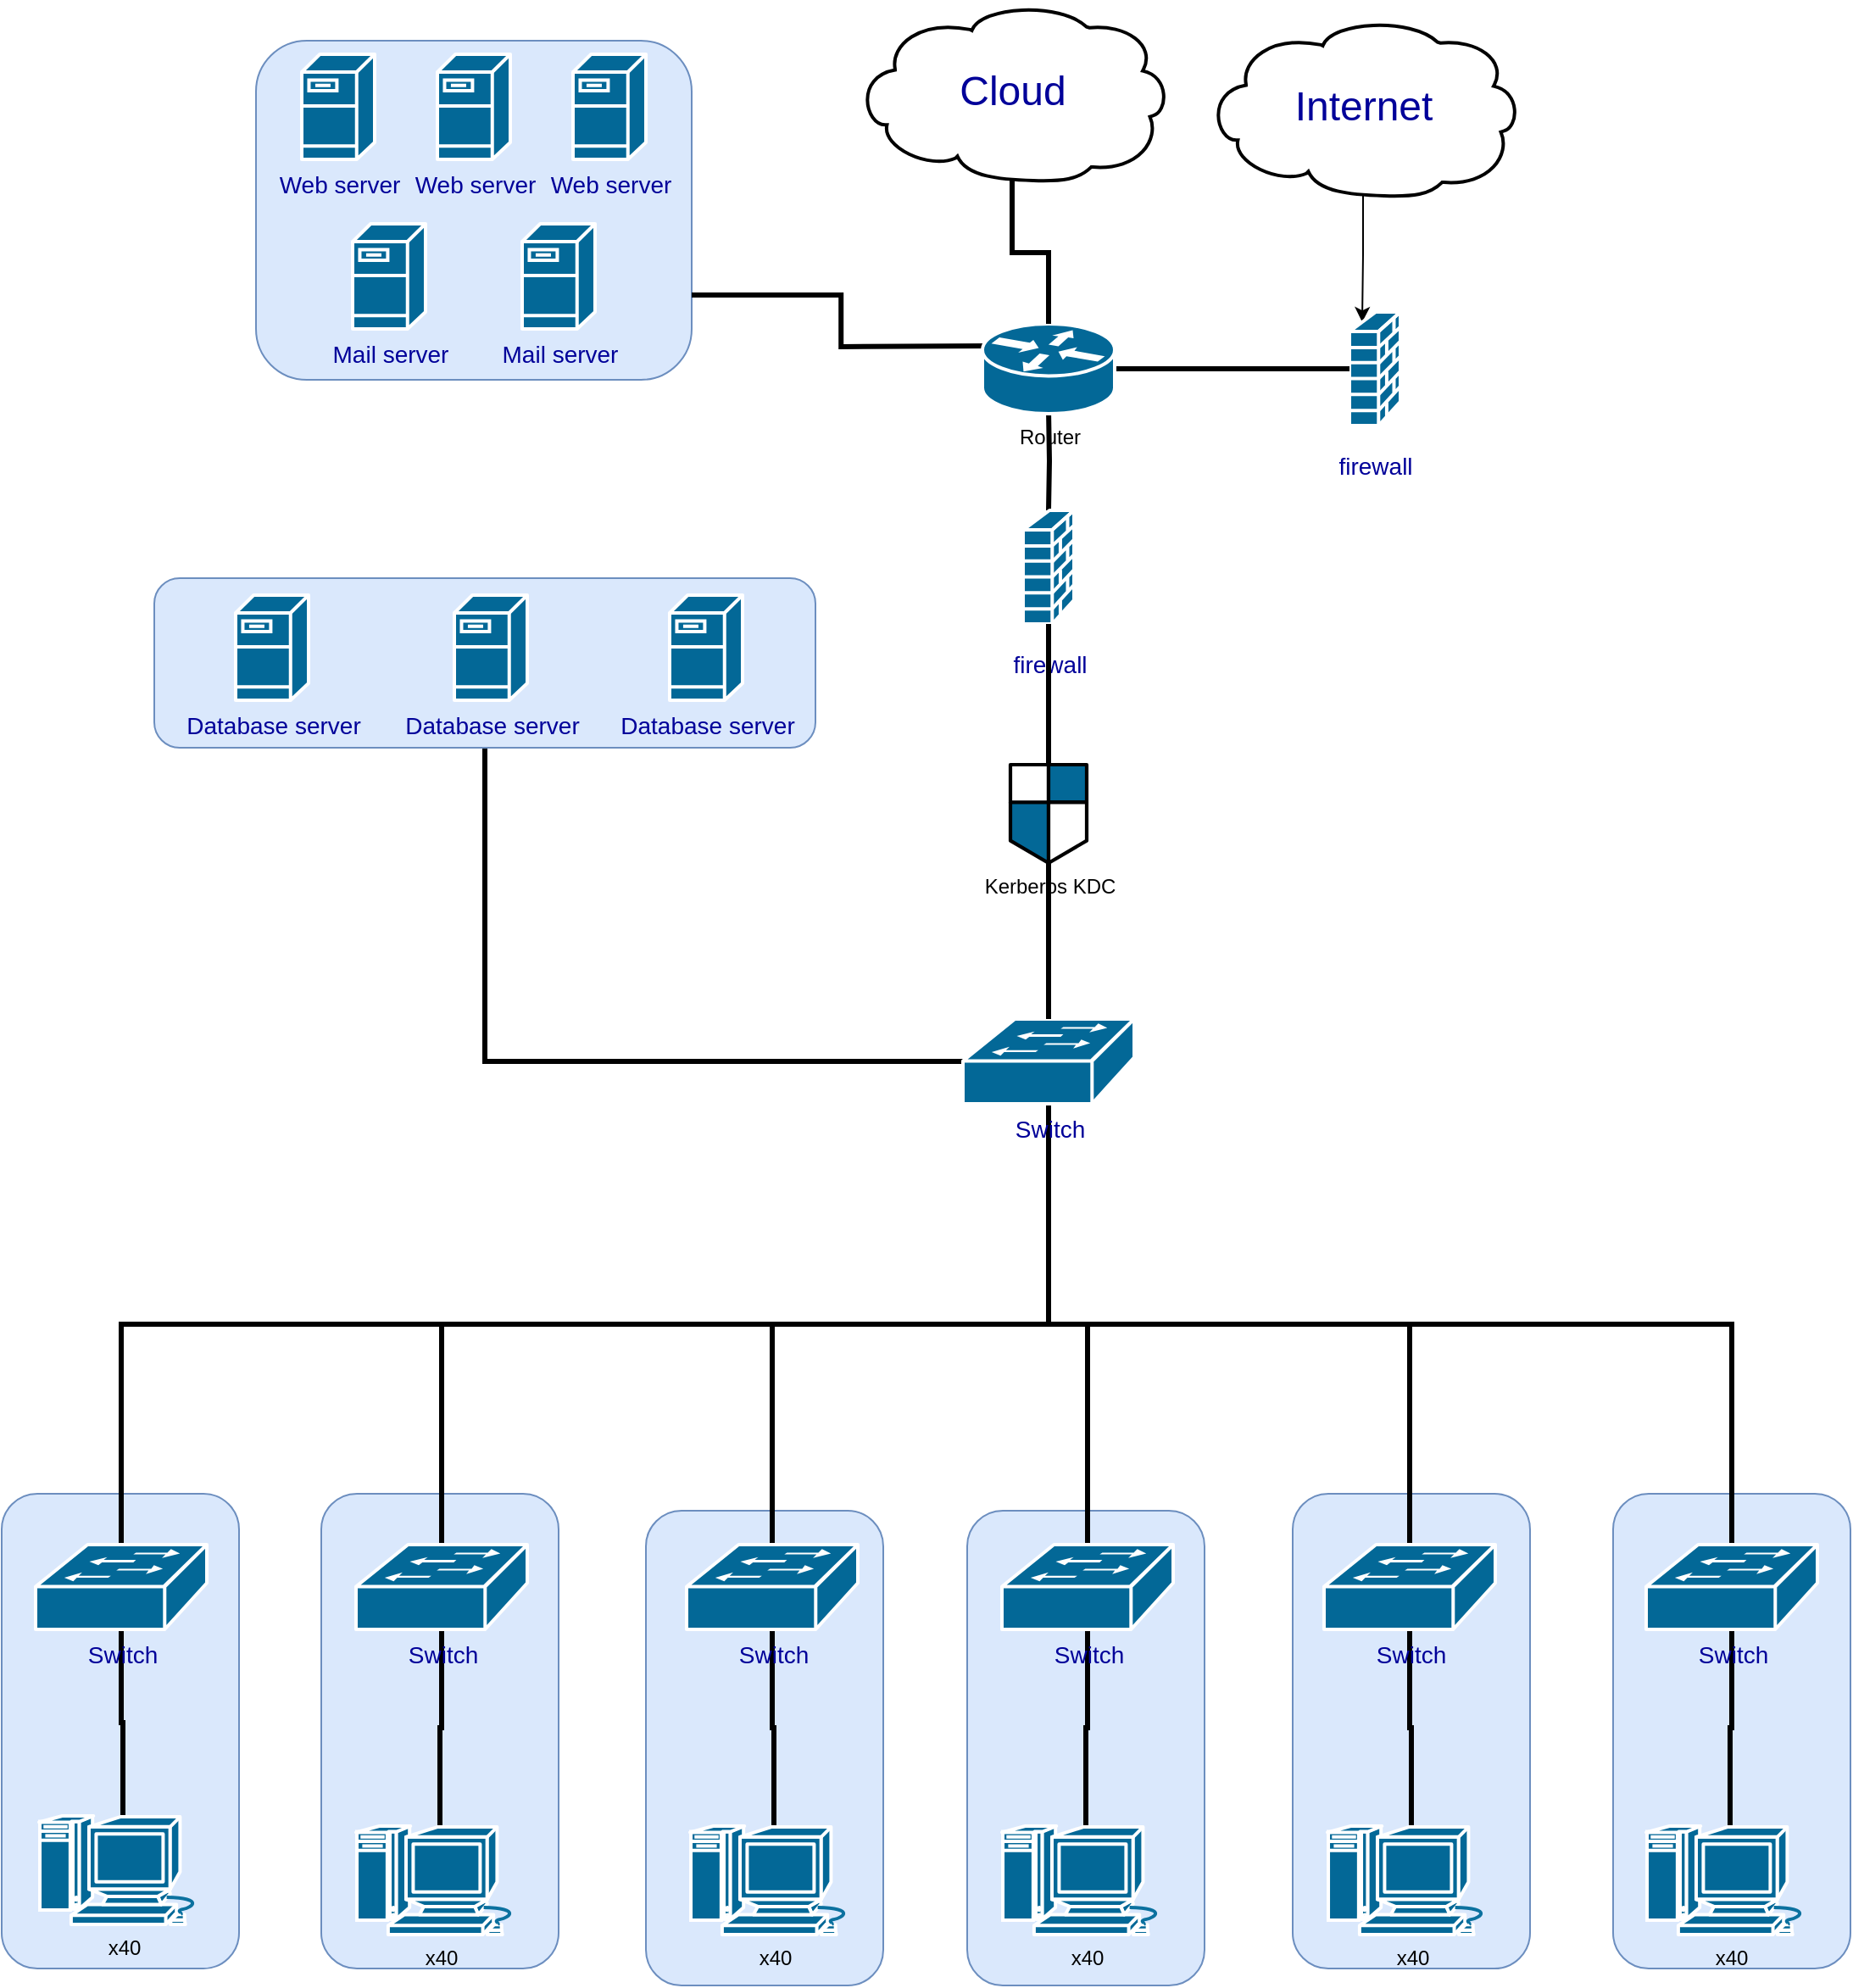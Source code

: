 <mxfile version="20.7.4" type="github">
  <diagram id="6a731a19-8d31-9384-78a2-239565b7b9f0" name="Page-1">
    <mxGraphModel dx="2120" dy="1476" grid="1" gridSize="10" guides="1" tooltips="1" connect="1" arrows="1" fold="1" page="1" pageScale="1" pageWidth="827" pageHeight="1169" background="none" math="0" shadow="0">
      <root>
        <mxCell id="0" />
        <mxCell id="1" parent="0" />
        <mxCell id="DOdJPDK2zCZbV29XwRr0-33" value="" style="rounded=1;whiteSpace=wrap;html=1;labelBackgroundColor=none;fontSize=14;fillColor=#dae8fc;strokeColor=#6c8ebf;direction=south;" vertex="1" parent="1">
          <mxGeometry x="1430.5" y="910" width="140" height="280" as="geometry" />
        </mxCell>
        <mxCell id="DOdJPDK2zCZbV29XwRr0-32" value="" style="rounded=1;whiteSpace=wrap;html=1;labelBackgroundColor=none;fontSize=14;fillColor=#dae8fc;strokeColor=#6c8ebf;direction=south;" vertex="1" parent="1">
          <mxGeometry x="1241.5" y="910" width="140" height="280" as="geometry" />
        </mxCell>
        <mxCell id="DOdJPDK2zCZbV29XwRr0-31" value="" style="rounded=1;whiteSpace=wrap;html=1;labelBackgroundColor=none;fontSize=14;fillColor=#dae8fc;strokeColor=#6c8ebf;direction=south;" vertex="1" parent="1">
          <mxGeometry x="1049.5" y="920" width="140" height="280" as="geometry" />
        </mxCell>
        <mxCell id="DOdJPDK2zCZbV29XwRr0-30" value="" style="rounded=1;whiteSpace=wrap;html=1;labelBackgroundColor=none;fontSize=14;fillColor=#dae8fc;strokeColor=#6c8ebf;direction=south;" vertex="1" parent="1">
          <mxGeometry x="860" y="920" width="140" height="280" as="geometry" />
        </mxCell>
        <mxCell id="DOdJPDK2zCZbV29XwRr0-39" value="" style="rounded=1;whiteSpace=wrap;html=1;labelBackgroundColor=none;fontSize=14;fillColor=#dae8fc;strokeColor=#6c8ebf;direction=south;" vertex="1" parent="1">
          <mxGeometry x="668.5" y="910" width="140" height="280" as="geometry" />
        </mxCell>
        <mxCell id="DOdJPDK2zCZbV29XwRr0-29" value="" style="rounded=1;whiteSpace=wrap;html=1;labelBackgroundColor=none;fontSize=14;fillColor=#dae8fc;strokeColor=#6c8ebf;direction=south;" vertex="1" parent="1">
          <mxGeometry x="480" y="910" width="140" height="280" as="geometry" />
        </mxCell>
        <mxCell id="ke3xmdytQEZb5tG5t1bp-2323" style="edgeStyle=orthogonalEdgeStyle;rounded=0;orthogonalLoop=1;jettySize=auto;html=1;exitX=0.5;exitY=1;exitDx=0;exitDy=0;entryX=0;entryY=0.5;entryDx=0;entryDy=0;entryPerimeter=0;strokeWidth=3;fontSize=20;fontColor=#FF66FF;endArrow=none;endFill=0;" parent="1" source="ke3xmdytQEZb5tG5t1bp-2289" target="ke3xmdytQEZb5tG5t1bp-2287" edge="1">
          <mxGeometry relative="1" as="geometry" />
        </mxCell>
        <mxCell id="ke3xmdytQEZb5tG5t1bp-2289" value="" style="rounded=1;whiteSpace=wrap;html=1;labelBackgroundColor=none;fontSize=14;fillColor=#dae8fc;strokeColor=#6c8ebf;" parent="1" vertex="1">
          <mxGeometry x="570" y="370" width="390" height="100" as="geometry" />
        </mxCell>
        <mxCell id="ke3xmdytQEZb5tG5t1bp-2284" value="" style="rounded=1;whiteSpace=wrap;html=1;fontSize=14;fillColor=#dae8fc;strokeColor=#6c8ebf;labelBackgroundColor=none;" parent="1" vertex="1">
          <mxGeometry x="630" y="53" width="257" height="200" as="geometry" />
        </mxCell>
        <mxCell id="DOdJPDK2zCZbV29XwRr0-1" style="edgeStyle=orthogonalEdgeStyle;rounded=0;orthogonalLoop=1;jettySize=auto;html=1;exitX=0.5;exitY=0.99;exitDx=0;exitDy=0;exitPerimeter=0;entryX=0.25;entryY=0.09;entryDx=0;entryDy=0;entryPerimeter=0;" edge="1" parent="1" source="ke3xmdytQEZb5tG5t1bp-2257" target="ke3xmdytQEZb5tG5t1bp-2258">
          <mxGeometry relative="1" as="geometry" />
        </mxCell>
        <mxCell id="ke3xmdytQEZb5tG5t1bp-2257" value="&lt;font color=&quot;#000099&quot; style=&quot;font-size: 24px;&quot;&gt;Internet&lt;/font&gt;" style="shape=mxgraph.cisco.storage.cloud;sketch=0;html=1;pointerEvents=1;dashed=0;strokeWidth=2;verticalLabelPosition=middle;verticalAlign=middle;align=center;outlineConnect=0;labelPosition=center;" parent="1" vertex="1">
          <mxGeometry x="1190" y="39" width="186" height="106" as="geometry" />
        </mxCell>
        <mxCell id="ke3xmdytQEZb5tG5t1bp-2258" value="&lt;font style=&quot;font-size: 14px;&quot;&gt;firewall&lt;/font&gt;" style="shape=mxgraph.cisco.security.firewall;sketch=0;html=1;pointerEvents=1;dashed=0;fillColor=#036897;strokeColor=#ffffff;strokeWidth=2;verticalLabelPosition=bottom;verticalAlign=top;align=center;outlineConnect=0;fontSize=24;fontColor=#000099;" parent="1" vertex="1">
          <mxGeometry x="1275" y="213" width="30" height="67" as="geometry" />
        </mxCell>
        <mxCell id="ke3xmdytQEZb5tG5t1bp-2265" value="Web server" style="shape=mxgraph.cisco.servers.fileserver;sketch=0;html=1;pointerEvents=1;dashed=0;fillColor=#036897;strokeColor=#ffffff;strokeWidth=2;verticalLabelPosition=bottom;verticalAlign=top;align=center;outlineConnect=0;fontSize=14;fontColor=#000099;" parent="1" vertex="1">
          <mxGeometry x="817" y="61" width="43" height="62" as="geometry" />
        </mxCell>
        <mxCell id="ke3xmdytQEZb5tG5t1bp-2267" value="Mail server" style="shape=mxgraph.cisco.servers.fileserver;sketch=0;html=1;pointerEvents=1;dashed=0;fillColor=#036897;strokeColor=#ffffff;strokeWidth=2;verticalLabelPosition=bottom;verticalAlign=top;align=center;outlineConnect=0;fontSize=14;fontColor=#000099;" parent="1" vertex="1">
          <mxGeometry x="787" y="161" width="43" height="62" as="geometry" />
        </mxCell>
        <mxCell id="ke3xmdytQEZb5tG5t1bp-2286" style="edgeStyle=orthogonalEdgeStyle;rounded=0;orthogonalLoop=1;jettySize=auto;html=1;exitX=0.5;exitY=0.98;exitDx=0;exitDy=0;exitPerimeter=0;entryX=0.5;entryY=0;entryDx=0;entryDy=0;entryPerimeter=0;strokeWidth=3;fontSize=14;fontColor=#000099;endArrow=none;endFill=0;" parent="1" target="ke3xmdytQEZb5tG5t1bp-2272" edge="1">
          <mxGeometry relative="1" as="geometry">
            <mxPoint x="1097.5" y="270.5" as="sourcePoint" />
          </mxGeometry>
        </mxCell>
        <mxCell id="ke3xmdytQEZb5tG5t1bp-2299" style="edgeStyle=orthogonalEdgeStyle;rounded=0;orthogonalLoop=1;jettySize=auto;html=1;exitX=1;exitY=0.5;exitDx=0;exitDy=0;exitPerimeter=0;entryX=0;entryY=0.5;entryDx=0;entryDy=0;entryPerimeter=0;strokeWidth=3;fontSize=14;fontColor=#000099;endArrow=none;endFill=0;" parent="1" source="DOdJPDK2zCZbV29XwRr0-44" target="ke3xmdytQEZb5tG5t1bp-2258" edge="1">
          <mxGeometry relative="1" as="geometry">
            <mxPoint x="1145.98" y="246.5" as="sourcePoint" />
          </mxGeometry>
        </mxCell>
        <mxCell id="ke3xmdytQEZb5tG5t1bp-2317" style="edgeStyle=orthogonalEdgeStyle;rounded=0;orthogonalLoop=1;jettySize=auto;html=1;exitX=0.16;exitY=0.23;exitDx=0;exitDy=0;exitPerimeter=0;entryX=1;entryY=0.75;entryDx=0;entryDy=0;strokeWidth=3;fontSize=20;fontColor=#FF66FF;endArrow=none;endFill=0;" parent="1" target="ke3xmdytQEZb5tG5t1bp-2284" edge="1">
          <mxGeometry relative="1" as="geometry">
            <mxPoint x="1063.16" y="233" as="sourcePoint" />
          </mxGeometry>
        </mxCell>
        <mxCell id="ke3xmdytQEZb5tG5t1bp-2272" value="&lt;font style=&quot;font-size: 14px;&quot;&gt;firewall&lt;/font&gt;" style="shape=mxgraph.cisco.security.firewall;sketch=0;html=1;pointerEvents=1;dashed=0;fillColor=#036897;strokeColor=#ffffff;strokeWidth=2;verticalLabelPosition=bottom;verticalAlign=top;align=center;outlineConnect=0;fontSize=24;fontColor=#000099;" parent="1" vertex="1">
          <mxGeometry x="1082.5" y="330" width="30" height="67" as="geometry" />
        </mxCell>
        <mxCell id="ke3xmdytQEZb5tG5t1bp-2280" value="Web server" style="shape=mxgraph.cisco.servers.fileserver;sketch=0;html=1;pointerEvents=1;dashed=0;fillColor=#036897;strokeColor=#ffffff;strokeWidth=2;verticalLabelPosition=bottom;verticalAlign=top;align=center;outlineConnect=0;fontSize=14;fontColor=#000099;" parent="1" vertex="1">
          <mxGeometry x="737" y="61" width="43" height="62" as="geometry" />
        </mxCell>
        <mxCell id="ke3xmdytQEZb5tG5t1bp-2281" value="Web server" style="shape=mxgraph.cisco.servers.fileserver;sketch=0;html=1;pointerEvents=1;dashed=0;fillColor=#036897;strokeColor=#ffffff;strokeWidth=2;verticalLabelPosition=bottom;verticalAlign=top;align=center;outlineConnect=0;fontSize=14;fontColor=#000099;" parent="1" vertex="1">
          <mxGeometry x="657" y="61" width="43" height="62" as="geometry" />
        </mxCell>
        <mxCell id="ke3xmdytQEZb5tG5t1bp-2283" value="Mail server" style="shape=mxgraph.cisco.servers.fileserver;sketch=0;html=1;pointerEvents=1;dashed=0;fillColor=#036897;strokeColor=#ffffff;strokeWidth=2;verticalLabelPosition=bottom;verticalAlign=top;align=center;outlineConnect=0;fontSize=14;fontColor=#000099;" parent="1" vertex="1">
          <mxGeometry x="687" y="161" width="43" height="62" as="geometry" />
        </mxCell>
        <mxCell id="DOdJPDK2zCZbV29XwRr0-2" style="edgeStyle=orthogonalEdgeStyle;rounded=0;orthogonalLoop=1;jettySize=auto;html=1;exitX=0.5;exitY=0;exitDx=0;exitDy=0;exitPerimeter=0;strokeWidth=3;endArrow=none;endFill=0;startArrow=none;" edge="1" parent="1" source="DOdJPDK2zCZbV29XwRr0-46" target="ke3xmdytQEZb5tG5t1bp-2272">
          <mxGeometry relative="1" as="geometry" />
        </mxCell>
        <mxCell id="DOdJPDK2zCZbV29XwRr0-9" style="edgeStyle=orthogonalEdgeStyle;rounded=0;orthogonalLoop=1;jettySize=auto;html=1;exitX=0.5;exitY=0.98;exitDx=0;exitDy=0;exitPerimeter=0;startArrow=none;startFill=0;endArrow=none;endFill=0;strokeWidth=3;" edge="1" parent="1" source="ke3xmdytQEZb5tG5t1bp-2287" target="DOdJPDK2zCZbV29XwRr0-5">
          <mxGeometry relative="1" as="geometry" />
        </mxCell>
        <mxCell id="DOdJPDK2zCZbV29XwRr0-10" style="edgeStyle=orthogonalEdgeStyle;rounded=0;orthogonalLoop=1;jettySize=auto;html=1;exitX=0.5;exitY=0.98;exitDx=0;exitDy=0;exitPerimeter=0;startArrow=none;startFill=0;endArrow=none;endFill=0;strokeWidth=3;" edge="1" parent="1" source="ke3xmdytQEZb5tG5t1bp-2287" target="DOdJPDK2zCZbV29XwRr0-6">
          <mxGeometry relative="1" as="geometry" />
        </mxCell>
        <mxCell id="DOdJPDK2zCZbV29XwRr0-11" style="edgeStyle=orthogonalEdgeStyle;rounded=0;orthogonalLoop=1;jettySize=auto;html=1;exitX=0.5;exitY=0.98;exitDx=0;exitDy=0;exitPerimeter=0;entryX=0.5;entryY=0;entryDx=0;entryDy=0;entryPerimeter=0;startArrow=none;startFill=0;endArrow=none;endFill=0;strokeWidth=3;" edge="1" parent="1" source="ke3xmdytQEZb5tG5t1bp-2287" target="DOdJPDK2zCZbV29XwRr0-4">
          <mxGeometry relative="1" as="geometry" />
        </mxCell>
        <mxCell id="DOdJPDK2zCZbV29XwRr0-12" style="edgeStyle=orthogonalEdgeStyle;rounded=0;orthogonalLoop=1;jettySize=auto;html=1;exitX=0.5;exitY=0.98;exitDx=0;exitDy=0;exitPerimeter=0;startArrow=none;startFill=0;endArrow=none;endFill=0;strokeWidth=3;" edge="1" parent="1" source="ke3xmdytQEZb5tG5t1bp-2287" target="DOdJPDK2zCZbV29XwRr0-8">
          <mxGeometry relative="1" as="geometry" />
        </mxCell>
        <mxCell id="DOdJPDK2zCZbV29XwRr0-13" style="edgeStyle=orthogonalEdgeStyle;rounded=0;orthogonalLoop=1;jettySize=auto;html=1;exitX=0.5;exitY=0.98;exitDx=0;exitDy=0;exitPerimeter=0;entryX=0.5;entryY=0;entryDx=0;entryDy=0;entryPerimeter=0;startArrow=none;startFill=0;endArrow=none;endFill=0;strokeWidth=3;" edge="1" parent="1" source="ke3xmdytQEZb5tG5t1bp-2287" target="DOdJPDK2zCZbV29XwRr0-3">
          <mxGeometry relative="1" as="geometry" />
        </mxCell>
        <mxCell id="DOdJPDK2zCZbV29XwRr0-14" style="edgeStyle=orthogonalEdgeStyle;rounded=0;orthogonalLoop=1;jettySize=auto;html=1;exitX=0.5;exitY=0.98;exitDx=0;exitDy=0;exitPerimeter=0;entryX=0.5;entryY=0;entryDx=0;entryDy=0;entryPerimeter=0;startArrow=none;startFill=0;endArrow=none;endFill=0;strokeWidth=3;" edge="1" parent="1" source="ke3xmdytQEZb5tG5t1bp-2287" target="DOdJPDK2zCZbV29XwRr0-7">
          <mxGeometry relative="1" as="geometry" />
        </mxCell>
        <mxCell id="ke3xmdytQEZb5tG5t1bp-2287" value="Switch" style="shape=mxgraph.cisco.switches.workgroup_switch;sketch=0;html=1;pointerEvents=1;dashed=0;fillColor=#036897;strokeColor=#ffffff;strokeWidth=2;verticalLabelPosition=bottom;verticalAlign=top;align=center;outlineConnect=0;fontSize=14;fontColor=#000099;" parent="1" vertex="1">
          <mxGeometry x="1047" y="630" width="101" height="50" as="geometry" />
        </mxCell>
        <mxCell id="ke3xmdytQEZb5tG5t1bp-2291" value="Database server" style="shape=mxgraph.cisco.servers.fileserver;sketch=0;html=1;pointerEvents=1;dashed=0;fillColor=#036897;strokeColor=#ffffff;strokeWidth=2;verticalLabelPosition=bottom;verticalAlign=top;align=center;outlineConnect=0;fontSize=14;fontColor=#000099;" parent="1" vertex="1">
          <mxGeometry x="874" y="380" width="43" height="62" as="geometry" />
        </mxCell>
        <mxCell id="ke3xmdytQEZb5tG5t1bp-2292" value="Database server" style="shape=mxgraph.cisco.servers.fileserver;sketch=0;html=1;pointerEvents=1;dashed=0;fillColor=#036897;strokeColor=#ffffff;strokeWidth=2;verticalLabelPosition=bottom;verticalAlign=top;align=center;outlineConnect=0;fontSize=14;fontColor=#000099;" parent="1" vertex="1">
          <mxGeometry x="618" y="380" width="43" height="62" as="geometry" />
        </mxCell>
        <mxCell id="ke3xmdytQEZb5tG5t1bp-2293" value="Database server" style="shape=mxgraph.cisco.servers.fileserver;sketch=0;html=1;pointerEvents=1;dashed=0;fillColor=#036897;strokeColor=#ffffff;strokeWidth=2;verticalLabelPosition=bottom;verticalAlign=top;align=center;outlineConnect=0;fontSize=14;fontColor=#000099;" parent="1" vertex="1">
          <mxGeometry x="747" y="380" width="43" height="62" as="geometry" />
        </mxCell>
        <mxCell id="DOdJPDK2zCZbV29XwRr0-43" style="edgeStyle=orthogonalEdgeStyle;rounded=0;orthogonalLoop=1;jettySize=auto;html=1;exitX=0.5;exitY=0.98;exitDx=0;exitDy=0;exitPerimeter=0;entryX=0.5;entryY=0.01;entryDx=0;entryDy=0;entryPerimeter=0;strokeWidth=3;startArrow=none;startFill=0;endArrow=none;endFill=0;" edge="1" parent="1" source="DOdJPDK2zCZbV29XwRr0-3" target="DOdJPDK2zCZbV29XwRr0-17">
          <mxGeometry relative="1" as="geometry" />
        </mxCell>
        <mxCell id="DOdJPDK2zCZbV29XwRr0-3" value="Switch" style="shape=mxgraph.cisco.switches.workgroup_switch;sketch=0;html=1;pointerEvents=1;dashed=0;fillColor=#036897;strokeColor=#ffffff;strokeWidth=2;verticalLabelPosition=bottom;verticalAlign=top;align=center;outlineConnect=0;fontSize=14;fontColor=#000099;" vertex="1" parent="1">
          <mxGeometry x="689" y="940" width="101" height="50" as="geometry" />
        </mxCell>
        <mxCell id="DOdJPDK2zCZbV29XwRr0-23" style="edgeStyle=orthogonalEdgeStyle;rounded=0;orthogonalLoop=1;jettySize=auto;html=1;exitX=0.5;exitY=0.98;exitDx=0;exitDy=0;exitPerimeter=0;strokeWidth=3;startArrow=none;startFill=0;endArrow=none;endFill=0;" edge="1" parent="1" source="DOdJPDK2zCZbV29XwRr0-4" target="DOdJPDK2zCZbV29XwRr0-20">
          <mxGeometry relative="1" as="geometry" />
        </mxCell>
        <mxCell id="DOdJPDK2zCZbV29XwRr0-4" value="Switch" style="shape=mxgraph.cisco.switches.workgroup_switch;sketch=0;html=1;pointerEvents=1;dashed=0;fillColor=#036897;strokeColor=#ffffff;strokeWidth=2;verticalLabelPosition=bottom;verticalAlign=top;align=center;outlineConnect=0;fontSize=14;fontColor=#000099;" vertex="1" parent="1">
          <mxGeometry x="1260" y="940" width="101" height="50" as="geometry" />
        </mxCell>
        <mxCell id="DOdJPDK2zCZbV29XwRr0-24" style="edgeStyle=orthogonalEdgeStyle;rounded=0;orthogonalLoop=1;jettySize=auto;html=1;exitX=0.5;exitY=0.98;exitDx=0;exitDy=0;exitPerimeter=0;entryX=0.5;entryY=0.01;entryDx=0;entryDy=0;entryPerimeter=0;strokeWidth=3;startArrow=none;startFill=0;endArrow=none;endFill=0;" edge="1" parent="1" source="DOdJPDK2zCZbV29XwRr0-5" target="DOdJPDK2zCZbV29XwRr0-19">
          <mxGeometry relative="1" as="geometry" />
        </mxCell>
        <mxCell id="DOdJPDK2zCZbV29XwRr0-5" value="Switch" style="shape=mxgraph.cisco.switches.workgroup_switch;sketch=0;html=1;pointerEvents=1;dashed=0;fillColor=#036897;strokeColor=#ffffff;strokeWidth=2;verticalLabelPosition=bottom;verticalAlign=top;align=center;outlineConnect=0;fontSize=14;fontColor=#000099;" vertex="1" parent="1">
          <mxGeometry x="1070" y="940" width="101" height="50" as="geometry" />
        </mxCell>
        <mxCell id="DOdJPDK2zCZbV29XwRr0-25" style="edgeStyle=orthogonalEdgeStyle;rounded=0;orthogonalLoop=1;jettySize=auto;html=1;entryX=0.5;entryY=0.01;entryDx=0;entryDy=0;entryPerimeter=0;strokeWidth=3;startArrow=none;startFill=0;endArrow=none;endFill=0;" edge="1" parent="1" source="DOdJPDK2zCZbV29XwRr0-6" target="DOdJPDK2zCZbV29XwRr0-18">
          <mxGeometry relative="1" as="geometry" />
        </mxCell>
        <mxCell id="DOdJPDK2zCZbV29XwRr0-6" value="Switch" style="shape=mxgraph.cisco.switches.workgroup_switch;sketch=0;html=1;pointerEvents=1;dashed=0;fillColor=#036897;strokeColor=#ffffff;strokeWidth=2;verticalLabelPosition=bottom;verticalAlign=top;align=center;outlineConnect=0;fontSize=14;fontColor=#000099;" vertex="1" parent="1">
          <mxGeometry x="884" y="940" width="101" height="50" as="geometry" />
        </mxCell>
        <mxCell id="DOdJPDK2zCZbV29XwRr0-27" style="edgeStyle=orthogonalEdgeStyle;rounded=0;orthogonalLoop=1;jettySize=auto;html=1;exitX=0.5;exitY=0.98;exitDx=0;exitDy=0;exitPerimeter=0;entryX=0.5;entryY=0.01;entryDx=0;entryDy=0;entryPerimeter=0;strokeWidth=3;startArrow=none;startFill=0;endArrow=none;endFill=0;" edge="1" parent="1" source="DOdJPDK2zCZbV29XwRr0-7" target="DOdJPDK2zCZbV29XwRr0-16">
          <mxGeometry relative="1" as="geometry" />
        </mxCell>
        <mxCell id="DOdJPDK2zCZbV29XwRr0-7" value="Switch" style="shape=mxgraph.cisco.switches.workgroup_switch;sketch=0;html=1;pointerEvents=1;dashed=0;fillColor=#036897;strokeColor=#ffffff;strokeWidth=2;verticalLabelPosition=bottom;verticalAlign=top;align=center;outlineConnect=0;fontSize=14;fontColor=#000099;" vertex="1" parent="1">
          <mxGeometry x="500" y="940" width="101" height="50" as="geometry" />
        </mxCell>
        <mxCell id="DOdJPDK2zCZbV29XwRr0-22" style="edgeStyle=orthogonalEdgeStyle;rounded=0;orthogonalLoop=1;jettySize=auto;html=1;exitX=0.5;exitY=0.98;exitDx=0;exitDy=0;exitPerimeter=0;strokeWidth=3;startArrow=none;startFill=0;endArrow=none;endFill=0;" edge="1" parent="1" source="DOdJPDK2zCZbV29XwRr0-8" target="DOdJPDK2zCZbV29XwRr0-21">
          <mxGeometry relative="1" as="geometry" />
        </mxCell>
        <mxCell id="DOdJPDK2zCZbV29XwRr0-8" value="Switch" style="shape=mxgraph.cisco.switches.workgroup_switch;sketch=0;html=1;pointerEvents=1;dashed=0;fillColor=#036897;strokeColor=#ffffff;strokeWidth=2;verticalLabelPosition=bottom;verticalAlign=top;align=center;outlineConnect=0;fontSize=14;fontColor=#000099;" vertex="1" parent="1">
          <mxGeometry x="1450" y="940" width="101" height="50" as="geometry" />
        </mxCell>
        <mxCell id="DOdJPDK2zCZbV29XwRr0-16" value="x40" style="shape=mxgraph.cisco.computers_and_peripherals.macintosh;sketch=0;html=1;pointerEvents=1;dashed=0;fillColor=#036897;strokeColor=#ffffff;strokeWidth=2;verticalLabelPosition=bottom;verticalAlign=top;align=center;outlineConnect=0;" vertex="1" parent="1">
          <mxGeometry x="502" y="1100" width="99" height="64" as="geometry" />
        </mxCell>
        <mxCell id="DOdJPDK2zCZbV29XwRr0-17" value="x40" style="shape=mxgraph.cisco.computers_and_peripherals.macintosh;sketch=0;html=1;pointerEvents=1;dashed=0;fillColor=#036897;strokeColor=#ffffff;strokeWidth=2;verticalLabelPosition=bottom;verticalAlign=top;align=center;outlineConnect=0;" vertex="1" parent="1">
          <mxGeometry x="689" y="1106" width="99" height="64" as="geometry" />
        </mxCell>
        <mxCell id="DOdJPDK2zCZbV29XwRr0-18" value="x40" style="shape=mxgraph.cisco.computers_and_peripherals.macintosh;sketch=0;html=1;pointerEvents=1;dashed=0;fillColor=#036897;strokeColor=#ffffff;strokeWidth=2;verticalLabelPosition=bottom;verticalAlign=top;align=center;outlineConnect=0;" vertex="1" parent="1">
          <mxGeometry x="886" y="1106" width="99" height="64" as="geometry" />
        </mxCell>
        <mxCell id="DOdJPDK2zCZbV29XwRr0-19" value="x40" style="shape=mxgraph.cisco.computers_and_peripherals.macintosh;sketch=0;html=1;pointerEvents=1;dashed=0;fillColor=#036897;strokeColor=#ffffff;strokeWidth=2;verticalLabelPosition=bottom;verticalAlign=top;align=center;outlineConnect=0;" vertex="1" parent="1">
          <mxGeometry x="1070" y="1106" width="99" height="64" as="geometry" />
        </mxCell>
        <mxCell id="DOdJPDK2zCZbV29XwRr0-20" value="x40" style="shape=mxgraph.cisco.computers_and_peripherals.macintosh;sketch=0;html=1;pointerEvents=1;dashed=0;fillColor=#036897;strokeColor=#ffffff;strokeWidth=2;verticalLabelPosition=bottom;verticalAlign=top;align=center;outlineConnect=0;" vertex="1" parent="1">
          <mxGeometry x="1262" y="1106" width="99" height="64" as="geometry" />
        </mxCell>
        <mxCell id="DOdJPDK2zCZbV29XwRr0-21" value="x40" style="shape=mxgraph.cisco.computers_and_peripherals.macintosh;sketch=0;html=1;pointerEvents=1;dashed=0;fillColor=#036897;strokeColor=#ffffff;strokeWidth=2;verticalLabelPosition=bottom;verticalAlign=top;align=center;outlineConnect=0;" vertex="1" parent="1">
          <mxGeometry x="1450" y="1106" width="99" height="64" as="geometry" />
        </mxCell>
        <mxCell id="DOdJPDK2zCZbV29XwRr0-44" value="Router" style="shape=mxgraph.cisco.routers.router;sketch=0;html=1;pointerEvents=1;dashed=0;fillColor=#036897;strokeColor=#ffffff;strokeWidth=2;verticalLabelPosition=bottom;verticalAlign=top;align=center;outlineConnect=0;" vertex="1" parent="1">
          <mxGeometry x="1058.5" y="220" width="78" height="53" as="geometry" />
        </mxCell>
        <mxCell id="DOdJPDK2zCZbV29XwRr0-46" value="Kerberos KDC" style="shape=mxgraph.cisco.security.network_security;sketch=0;html=1;pointerEvents=1;dashed=0;fillColor=#036897;strokeColor=#ffffff;strokeWidth=2;verticalLabelPosition=bottom;verticalAlign=top;align=center;outlineConnect=0;" vertex="1" parent="1">
          <mxGeometry x="1075" y="480" width="45" height="58" as="geometry" />
        </mxCell>
        <mxCell id="DOdJPDK2zCZbV29XwRr0-47" value="" style="edgeStyle=orthogonalEdgeStyle;rounded=0;orthogonalLoop=1;jettySize=auto;html=1;exitX=0.5;exitY=0;exitDx=0;exitDy=0;exitPerimeter=0;strokeWidth=3;endArrow=none;endFill=0;" edge="1" parent="1" source="ke3xmdytQEZb5tG5t1bp-2287" target="DOdJPDK2zCZbV29XwRr0-46">
          <mxGeometry relative="1" as="geometry">
            <mxPoint x="1097.5" y="630.0" as="sourcePoint" />
            <mxPoint x="1097.5" y="397" as="targetPoint" />
          </mxGeometry>
        </mxCell>
        <mxCell id="DOdJPDK2zCZbV29XwRr0-50" style="edgeStyle=orthogonalEdgeStyle;rounded=0;orthogonalLoop=1;jettySize=auto;html=1;exitX=0.5;exitY=0.99;exitDx=0;exitDy=0;exitPerimeter=0;entryX=0.5;entryY=0;entryDx=0;entryDy=0;entryPerimeter=0;strokeWidth=3;startArrow=none;startFill=0;endArrow=none;endFill=0;" edge="1" parent="1" source="DOdJPDK2zCZbV29XwRr0-48" target="DOdJPDK2zCZbV29XwRr0-44">
          <mxGeometry relative="1" as="geometry" />
        </mxCell>
        <mxCell id="DOdJPDK2zCZbV29XwRr0-48" value="&lt;font size=&quot;5&quot; color=&quot;#000099&quot;&gt;&lt;span style=&quot;caret-color: rgb(0, 0, 153);&quot;&gt;Cloud&lt;/span&gt;&lt;/font&gt;" style="shape=mxgraph.cisco.storage.cloud;sketch=0;html=1;pointerEvents=1;dashed=0;strokeWidth=2;verticalLabelPosition=middle;verticalAlign=middle;align=center;outlineConnect=0;labelPosition=center;" vertex="1" parent="1">
          <mxGeometry x="983" y="30" width="186" height="106" as="geometry" />
        </mxCell>
      </root>
    </mxGraphModel>
  </diagram>
</mxfile>

